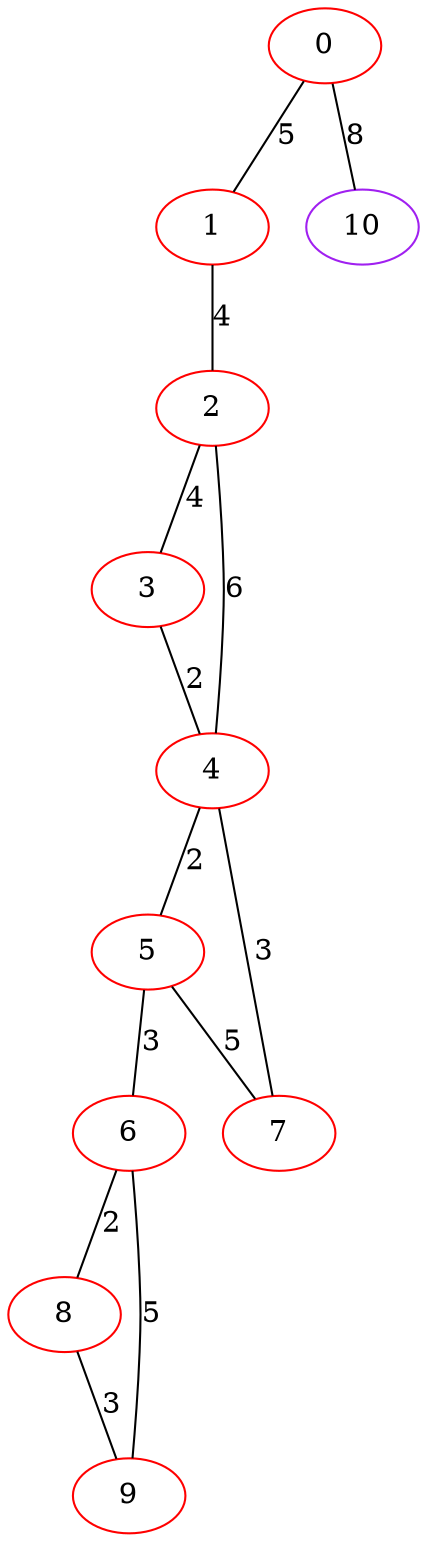 graph "" {
0 [color=red, weight=1];
1 [color=red, weight=1];
2 [color=red, weight=1];
3 [color=red, weight=1];
4 [color=red, weight=1];
5 [color=red, weight=1];
6 [color=red, weight=1];
7 [color=red, weight=1];
8 [color=red, weight=1];
9 [color=red, weight=1];
10 [color=purple, weight=4];
0 -- 1  [key=0, label=5];
0 -- 10  [key=0, label=8];
1 -- 2  [key=0, label=4];
2 -- 3  [key=0, label=4];
2 -- 4  [key=0, label=6];
3 -- 4  [key=0, label=2];
4 -- 5  [key=0, label=2];
4 -- 7  [key=0, label=3];
5 -- 6  [key=0, label=3];
5 -- 7  [key=0, label=5];
6 -- 8  [key=0, label=2];
6 -- 9  [key=0, label=5];
8 -- 9  [key=0, label=3];
}
